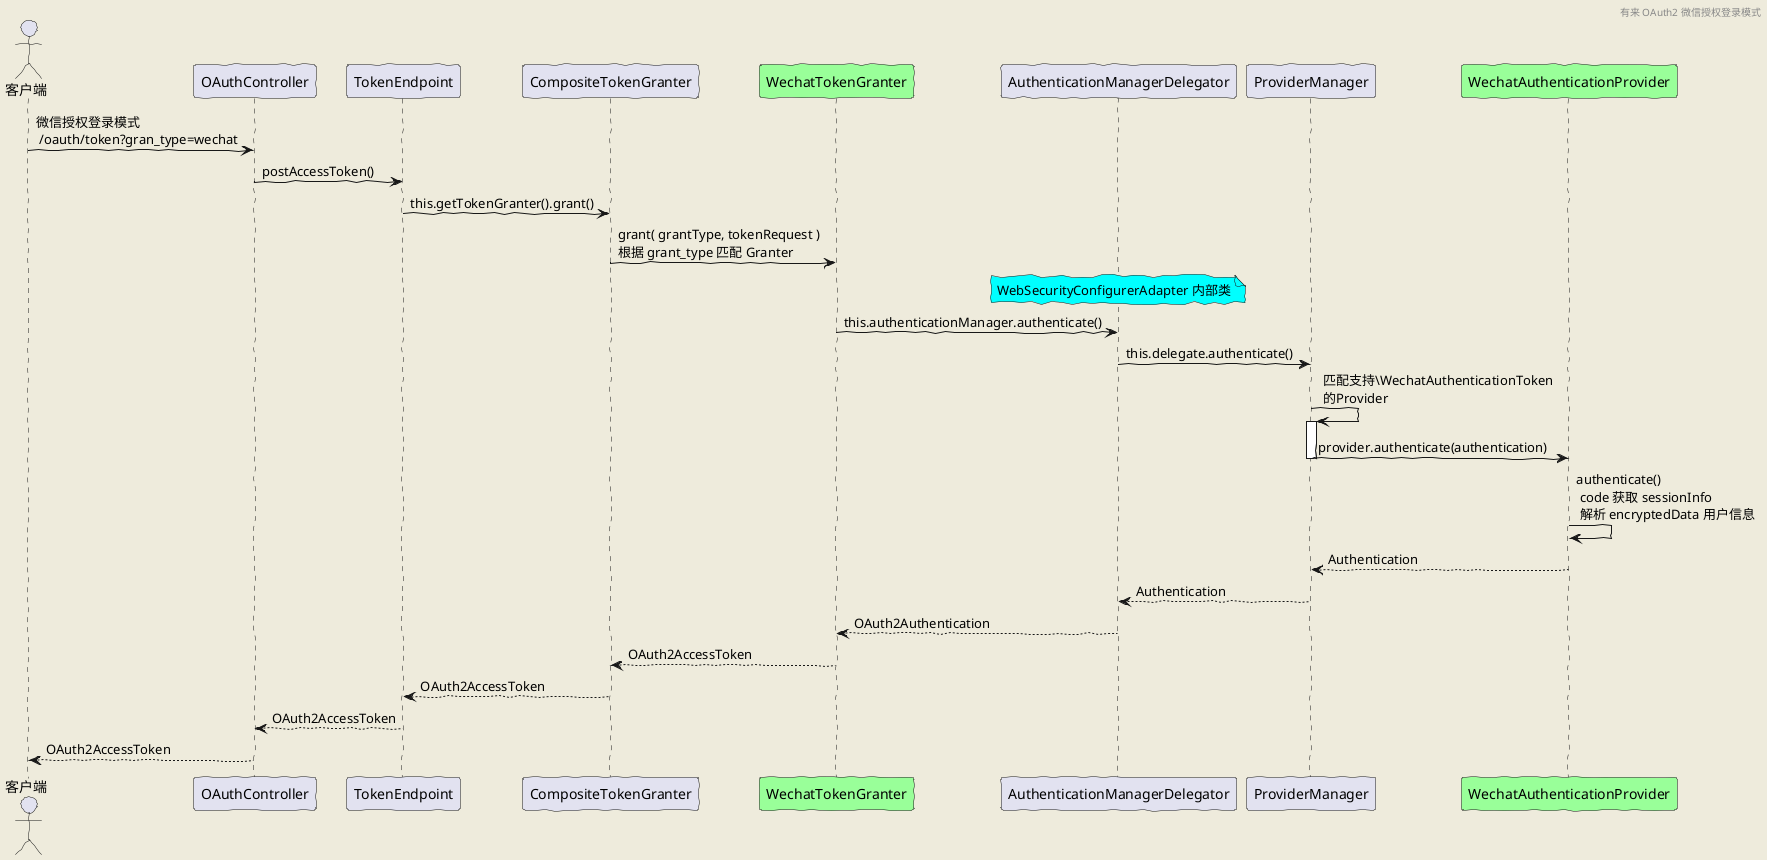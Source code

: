 ` 有来 OAuth2 微信授权登录模式
@startuml
'https://plantuml.com/sequence-diagram
skinparam backgroundColor #EEEBDC
skinparam handwritten true

header 有来 OAuth2 微信授权登录模式

actor 客户端


客户端 -> OAuthController: 微信授权登录模式 \n /oauth/token?gran_type=wechat
OAuthController -> TokenEndpoint: postAccessToken()
TokenEndpoint -> CompositeTokenGranter: this.getTokenGranter().grant()
participant WechatTokenGranter #99FF99
CompositeTokenGranter->WechatTokenGranter: grant( grantType, tokenRequest )\n根据 grant_type 匹配 Granter
note over of AuthenticationManagerDelegator #aqua
WebSecurityConfigurerAdapter 内部类
end note
WechatTokenGranter-> AuthenticationManagerDelegator:this.authenticationManager.authenticate()
AuthenticationManagerDelegator -> ProviderManager: this.delegate.authenticate()
ProviderManager -> ProviderManager: 匹配支持\WechatAuthenticationToken\n的Provider

activate ProviderManager
participant WechatAuthenticationProvider #99FF99
ProviderManager -> WechatAuthenticationProvider: provider.authenticate(authentication)
deactivate ProviderManager

WechatAuthenticationProvider -> WechatAuthenticationProvider: authenticate()\n code 获取 sessionInfo \n 解析 encryptedData 用户信息
ProviderManager <-- WechatAuthenticationProvider: Authentication
AuthenticationManagerDelegator <-- ProviderManager: Authentication
WechatTokenGranter <-- AuthenticationManagerDelegator: OAuth2Authentication
CompositeTokenGranter <-- WechatTokenGranter: OAuth2AccessToken
TokenEndpoint <-- CompositeTokenGranter:OAuth2AccessToken
OAuthController <-- TokenEndpoint:OAuth2AccessToken
客户端 <-- OAuthController: OAuth2AccessToken
@enduml